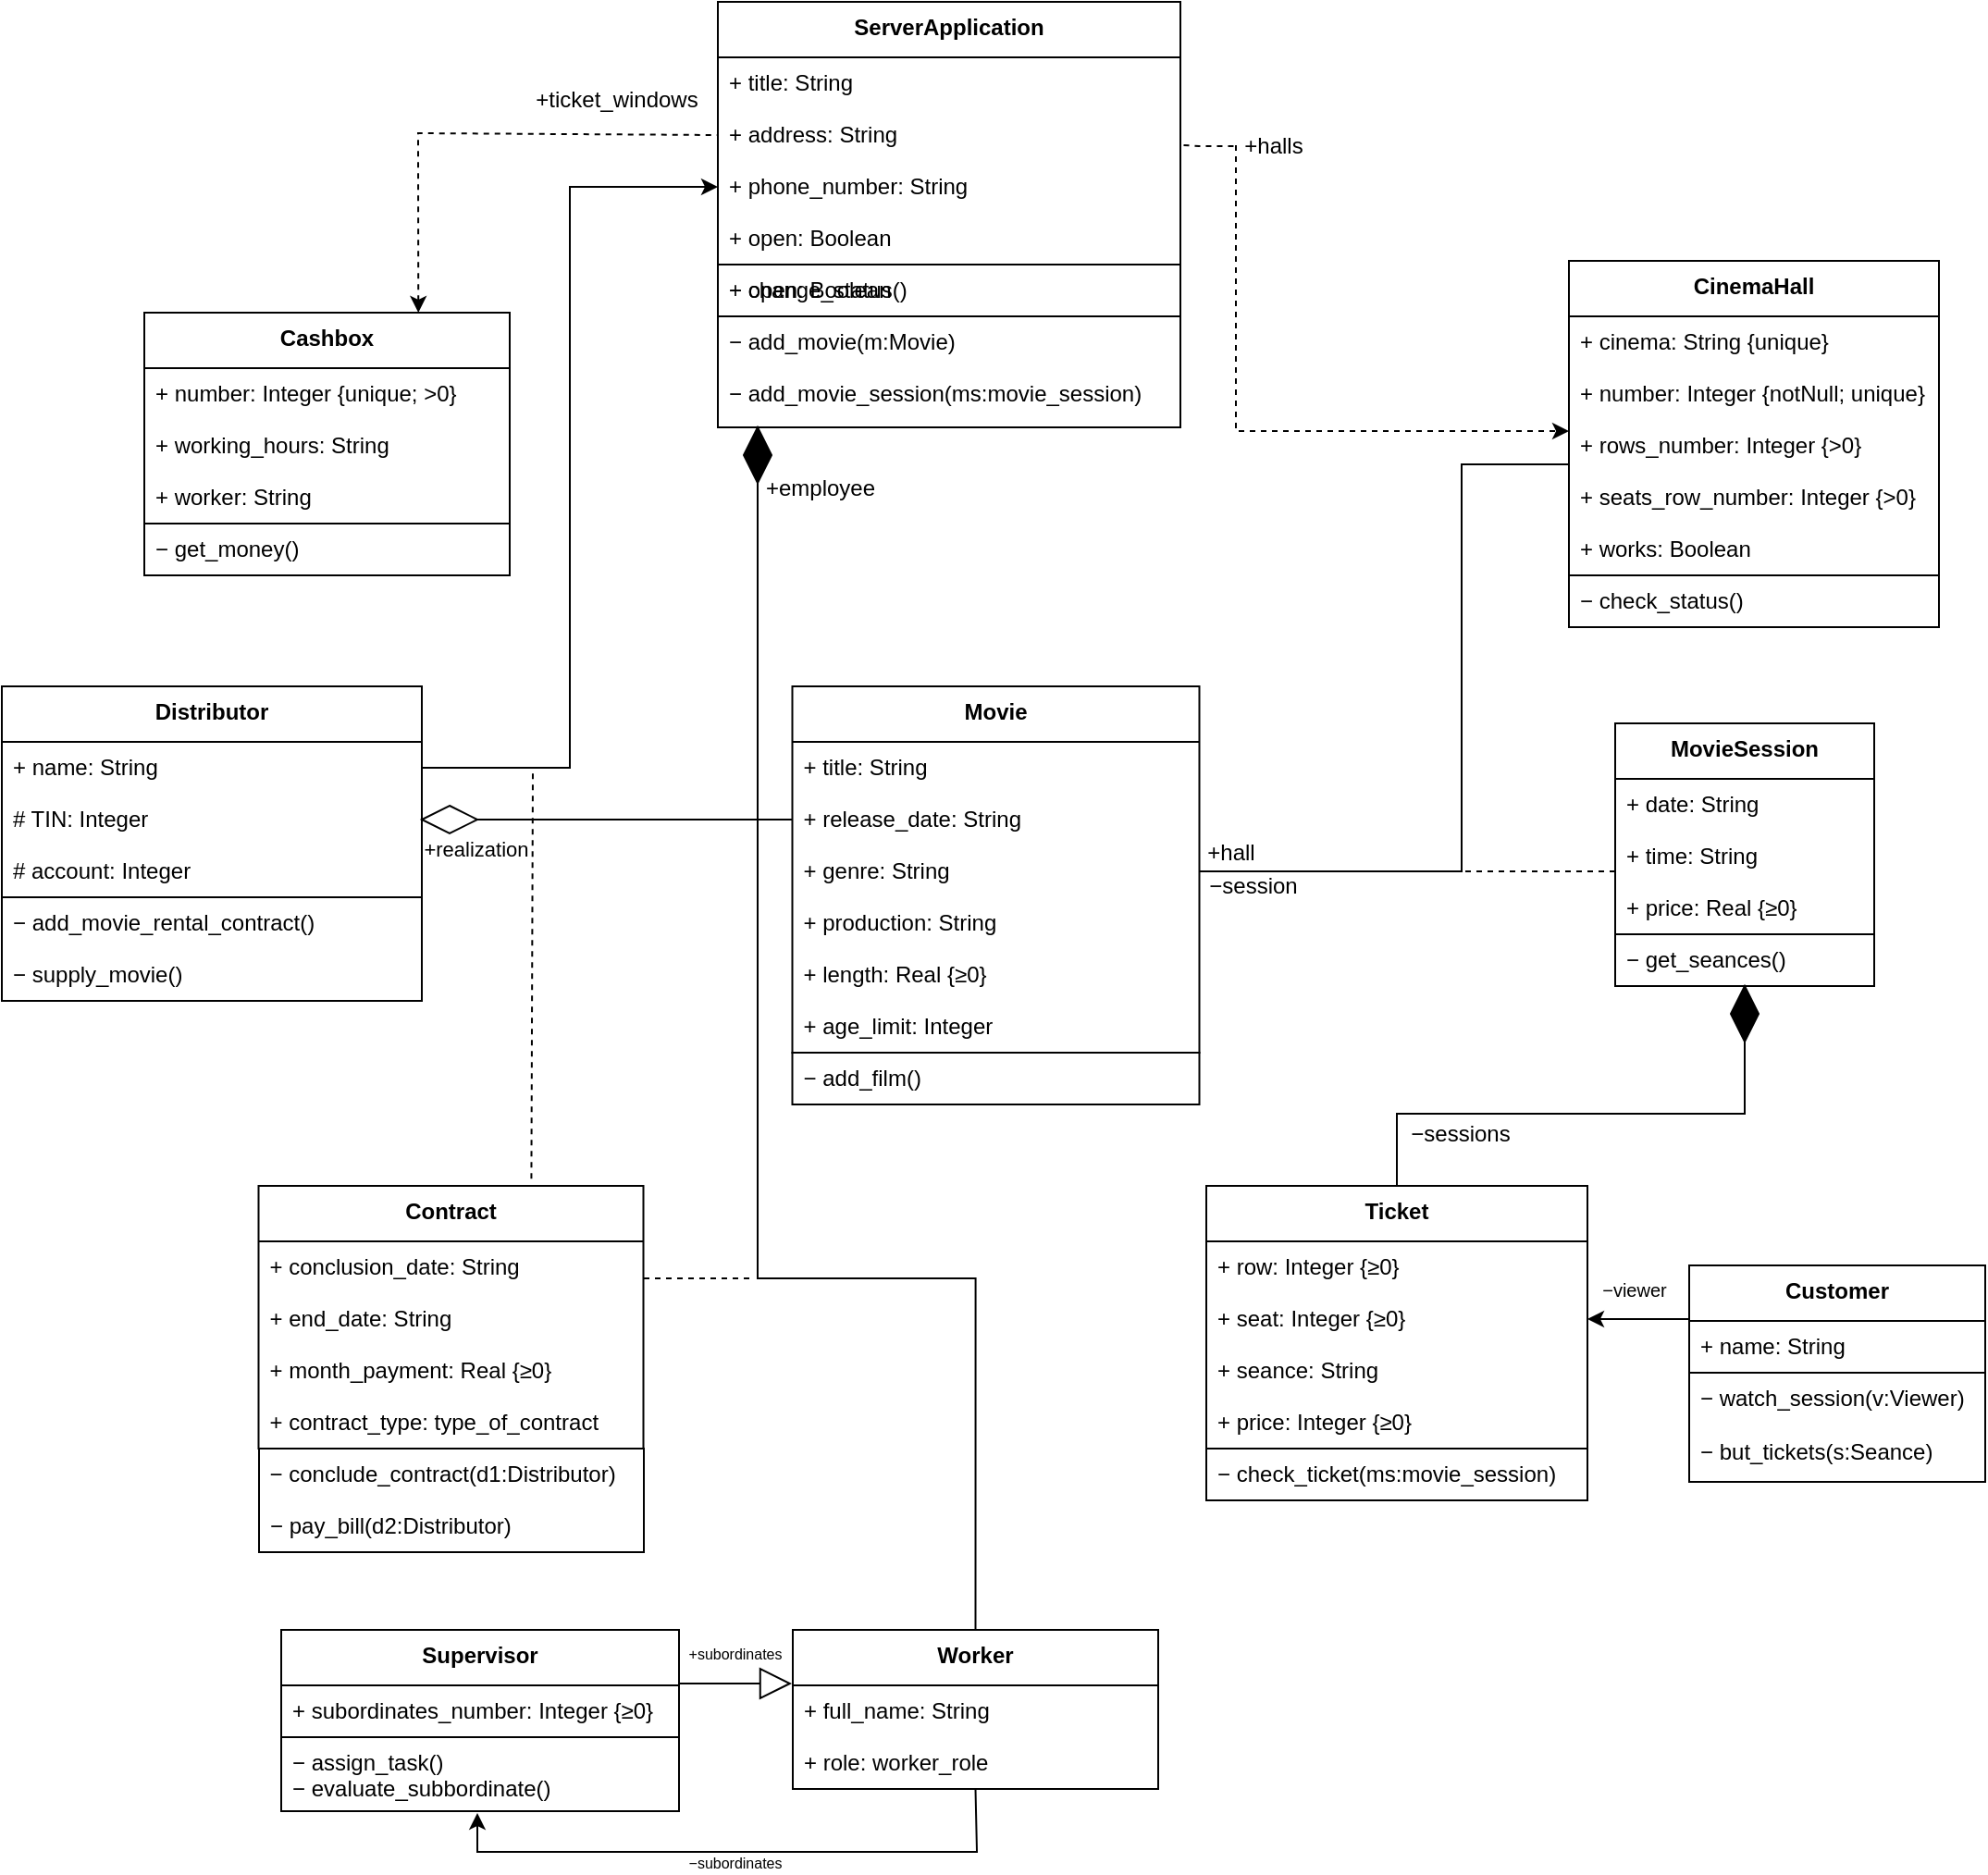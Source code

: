 <mxfile version="24.8.4">
  <diagram name="Страница — 1" id="X5his6ymbL0saSJvPq9O">
    <mxGraphModel dx="1195" dy="1925" grid="1" gridSize="10" guides="1" tooltips="1" connect="1" arrows="1" fold="1" page="1" pageScale="1" pageWidth="827" pageHeight="1169" math="0" shadow="0">
      <root>
        <mxCell id="0" />
        <mxCell id="1" parent="0" />
        <mxCell id="PjLKfT54Z54VpI-UZ5yH-39" value="" style="rounded=0;whiteSpace=wrap;html=1;fillColor=none;" parent="1" vertex="1">
          <mxGeometry x="152" y="702" width="208" height="56" as="geometry" />
        </mxCell>
        <mxCell id="PjLKfT54Z54VpI-UZ5yH-38" value="− conclude_contract(d1:Distributor)" style="text;strokeColor=none;fillColor=none;align=left;verticalAlign=top;spacingLeft=4;spacingRight=4;overflow=hidden;rotatable=0;points=[[0,0.5],[1,0.5]];portConstraint=eastwest;" parent="1" vertex="1">
          <mxGeometry x="151.75" y="702" width="209.5" height="28" as="geometry" />
        </mxCell>
        <mxCell id="Y5fpXC5yUhJFAgeou8nK-40" value="" style="rounded=0;whiteSpace=wrap;html=1;fillColor=none;" parent="1" vertex="1">
          <mxGeometry x="164" y="858" width="215" height="40" as="geometry" />
        </mxCell>
        <mxCell id="PjLKfT54Z54VpI-UZ5yH-20" value="" style="rounded=0;whiteSpace=wrap;html=1;fillColor=none;" parent="1" vertex="1">
          <mxGeometry x="860" y="230" width="200" height="28" as="geometry" />
        </mxCell>
        <mxCell id="HzvKH4_7ZR6isa68ymQ4-1" value="ServerApplication" style="swimlane;fontStyle=1;align=center;verticalAlign=top;childLayout=stackLayout;horizontal=1;startSize=30;horizontalStack=0;resizeParent=1;resizeParentMax=0;resizeLast=0;collapsible=0;marginBottom=0;" parent="1" vertex="1">
          <mxGeometry x="400" y="-80" width="250" height="170" as="geometry" />
        </mxCell>
        <mxCell id="HzvKH4_7ZR6isa68ymQ4-2" value="+ title: String" style="text;strokeColor=none;fillColor=none;align=left;verticalAlign=top;spacingLeft=4;spacingRight=4;overflow=hidden;rotatable=0;points=[[0,0.5],[1,0.5]];portConstraint=eastwest;" parent="HzvKH4_7ZR6isa68ymQ4-1" vertex="1">
          <mxGeometry y="30" width="250" height="28" as="geometry" />
        </mxCell>
        <mxCell id="HzvKH4_7ZR6isa68ymQ4-3" value="+ address: String" style="text;strokeColor=none;fillColor=none;align=left;verticalAlign=top;spacingLeft=4;spacingRight=4;overflow=hidden;rotatable=0;points=[[0,0.5],[1,0.5]];portConstraint=eastwest;" parent="HzvKH4_7ZR6isa68ymQ4-1" vertex="1">
          <mxGeometry y="58" width="250" height="28" as="geometry" />
        </mxCell>
        <mxCell id="HzvKH4_7ZR6isa68ymQ4-4" value="+ phone_number: String" style="text;strokeColor=none;fillColor=none;align=left;verticalAlign=top;spacingLeft=4;spacingRight=4;overflow=hidden;rotatable=0;points=[[0,0.5],[1,0.5]];portConstraint=eastwest;" parent="HzvKH4_7ZR6isa68ymQ4-1" vertex="1">
          <mxGeometry y="86" width="250" height="28" as="geometry" />
        </mxCell>
        <mxCell id="HzvKH4_7ZR6isa68ymQ4-5" value="+ open: Boolean" style="text;strokeColor=none;fillColor=none;align=left;verticalAlign=top;spacingLeft=4;spacingRight=4;overflow=hidden;rotatable=0;points=[[0,0.5],[1,0.5]];portConstraint=eastwest;" parent="HzvKH4_7ZR6isa68ymQ4-1" vertex="1">
          <mxGeometry y="114" width="250" height="28" as="geometry" />
        </mxCell>
        <mxCell id="oP49SkyjVUN_YYBKYO_N-2" value="+ open: Boolean" style="text;strokeColor=none;fillColor=none;align=left;verticalAlign=top;spacingLeft=4;spacingRight=4;overflow=hidden;rotatable=0;points=[[0,0.5],[1,0.5]];portConstraint=eastwest;" vertex="1" parent="HzvKH4_7ZR6isa68ymQ4-1">
          <mxGeometry y="142" width="250" height="28" as="geometry" />
        </mxCell>
        <mxCell id="HzvKH4_7ZR6isa68ymQ4-6" value="CinemaHall" style="swimlane;fontStyle=1;align=center;verticalAlign=top;childLayout=stackLayout;horizontal=1;startSize=30;horizontalStack=0;resizeParent=1;resizeParentMax=0;resizeLast=0;collapsible=0;marginBottom=0;" parent="1" vertex="1">
          <mxGeometry x="860" y="60" width="200" height="170" as="geometry" />
        </mxCell>
        <mxCell id="HzvKH4_7ZR6isa68ymQ4-7" value="+ cinema: String {unique}" style="text;strokeColor=none;fillColor=none;align=left;verticalAlign=top;spacingLeft=4;spacingRight=4;overflow=hidden;rotatable=0;points=[[0,0.5],[1,0.5]];portConstraint=eastwest;" parent="HzvKH4_7ZR6isa68ymQ4-6" vertex="1">
          <mxGeometry y="30" width="200" height="28" as="geometry" />
        </mxCell>
        <mxCell id="HzvKH4_7ZR6isa68ymQ4-8" value="+ number: Integer {notNull; unique}" style="text;strokeColor=none;fillColor=none;align=left;verticalAlign=top;spacingLeft=4;spacingRight=4;overflow=hidden;rotatable=0;points=[[0,0.5],[1,0.5]];portConstraint=eastwest;" parent="HzvKH4_7ZR6isa68ymQ4-6" vertex="1">
          <mxGeometry y="58" width="200" height="28" as="geometry" />
        </mxCell>
        <mxCell id="HzvKH4_7ZR6isa68ymQ4-9" value="+ rows_number: Integer {&gt;0}" style="text;strokeColor=none;fillColor=none;align=left;verticalAlign=top;spacingLeft=4;spacingRight=4;overflow=hidden;rotatable=0;points=[[0,0.5],[1,0.5]];portConstraint=eastwest;" parent="HzvKH4_7ZR6isa68ymQ4-6" vertex="1">
          <mxGeometry y="86" width="200" height="28" as="geometry" />
        </mxCell>
        <mxCell id="HzvKH4_7ZR6isa68ymQ4-10" value="+ seats_row_number: Integer {&gt;0}" style="text;strokeColor=none;fillColor=none;align=left;verticalAlign=top;spacingLeft=4;spacingRight=4;overflow=hidden;rotatable=0;points=[[0,0.5],[1,0.5]];portConstraint=eastwest;" parent="HzvKH4_7ZR6isa68ymQ4-6" vertex="1">
          <mxGeometry y="114" width="200" height="28" as="geometry" />
        </mxCell>
        <mxCell id="HzvKH4_7ZR6isa68ymQ4-11" value="+ works: Boolean" style="text;strokeColor=none;fillColor=none;align=left;verticalAlign=top;spacingLeft=4;spacingRight=4;overflow=hidden;rotatable=0;points=[[0,0.5],[1,0.5]];portConstraint=eastwest;" parent="HzvKH4_7ZR6isa68ymQ4-6" vertex="1">
          <mxGeometry y="142" width="200" height="28" as="geometry" />
        </mxCell>
        <mxCell id="HzvKH4_7ZR6isa68ymQ4-12" value="Movie" style="swimlane;fontStyle=1;align=center;verticalAlign=top;childLayout=stackLayout;horizontal=1;startSize=30;horizontalStack=0;resizeParent=1;resizeParentMax=0;resizeLast=0;collapsible=0;marginBottom=0;" parent="1" vertex="1">
          <mxGeometry x="440.25" y="290" width="220" height="198" as="geometry" />
        </mxCell>
        <mxCell id="HzvKH4_7ZR6isa68ymQ4-13" value="+ title: String" style="text;strokeColor=none;fillColor=none;align=left;verticalAlign=top;spacingLeft=4;spacingRight=4;overflow=hidden;rotatable=0;points=[[0,0.5],[1,0.5]];portConstraint=eastwest;" parent="HzvKH4_7ZR6isa68ymQ4-12" vertex="1">
          <mxGeometry y="30" width="220" height="28" as="geometry" />
        </mxCell>
        <mxCell id="HzvKH4_7ZR6isa68ymQ4-14" value="+ release_date: String" style="text;strokeColor=none;fillColor=none;align=left;verticalAlign=top;spacingLeft=4;spacingRight=4;overflow=hidden;rotatable=0;points=[[0,0.5],[1,0.5]];portConstraint=eastwest;" parent="HzvKH4_7ZR6isa68ymQ4-12" vertex="1">
          <mxGeometry y="58" width="220" height="28" as="geometry" />
        </mxCell>
        <mxCell id="HzvKH4_7ZR6isa68ymQ4-15" value="+ genre: String" style="text;strokeColor=none;fillColor=none;align=left;verticalAlign=top;spacingLeft=4;spacingRight=4;overflow=hidden;rotatable=0;points=[[0,0.5],[1,0.5]];portConstraint=eastwest;" parent="HzvKH4_7ZR6isa68ymQ4-12" vertex="1">
          <mxGeometry y="86" width="220" height="28" as="geometry" />
        </mxCell>
        <mxCell id="HzvKH4_7ZR6isa68ymQ4-16" value="+ production: String" style="text;strokeColor=none;fillColor=none;align=left;verticalAlign=top;spacingLeft=4;spacingRight=4;overflow=hidden;rotatable=0;points=[[0,0.5],[1,0.5]];portConstraint=eastwest;" parent="HzvKH4_7ZR6isa68ymQ4-12" vertex="1">
          <mxGeometry y="114" width="220" height="28" as="geometry" />
        </mxCell>
        <mxCell id="HzvKH4_7ZR6isa68ymQ4-17" value="+ length: Real {≥0}" style="text;strokeColor=none;fillColor=none;align=left;verticalAlign=top;spacingLeft=4;spacingRight=4;overflow=hidden;rotatable=0;points=[[0,0.5],[1,0.5]];portConstraint=eastwest;" parent="HzvKH4_7ZR6isa68ymQ4-12" vertex="1">
          <mxGeometry y="142" width="220" height="28" as="geometry" />
        </mxCell>
        <mxCell id="HzvKH4_7ZR6isa68ymQ4-18" value="+ age_limit: Integer" style="text;strokeColor=none;fillColor=none;align=left;verticalAlign=top;spacingLeft=4;spacingRight=4;overflow=hidden;rotatable=0;points=[[0,0.5],[1,0.5]];portConstraint=eastwest;" parent="HzvKH4_7ZR6isa68ymQ4-12" vertex="1">
          <mxGeometry y="170" width="220" height="28" as="geometry" />
        </mxCell>
        <mxCell id="HzvKH4_7ZR6isa68ymQ4-19" style="edgeStyle=orthogonalEdgeStyle;rounded=0;orthogonalLoop=1;jettySize=auto;html=1;endArrow=none;endFill=0;exitX=1;exitY=0.5;exitDx=0;exitDy=0;" parent="1" source="HzvKH4_7ZR6isa68ymQ4-49" target="HzvKH4_7ZR6isa68ymQ4-24" edge="1">
          <mxGeometry relative="1" as="geometry">
            <mxPoint x="780" y="470" as="sourcePoint" />
          </mxGeometry>
        </mxCell>
        <mxCell id="HzvKH4_7ZR6isa68ymQ4-20" value="MovieSession" style="swimlane;fontStyle=1;align=center;verticalAlign=top;childLayout=stackLayout;horizontal=1;startSize=30;horizontalStack=0;resizeParent=1;resizeParentMax=0;resizeLast=0;collapsible=0;marginBottom=0;" parent="1" vertex="1">
          <mxGeometry x="885" y="310" width="140" height="142" as="geometry" />
        </mxCell>
        <mxCell id="HzvKH4_7ZR6isa68ymQ4-21" value="+ date: String" style="text;strokeColor=none;fillColor=none;align=left;verticalAlign=top;spacingLeft=4;spacingRight=4;overflow=hidden;rotatable=0;points=[[0,0.5],[1,0.5]];portConstraint=eastwest;" parent="HzvKH4_7ZR6isa68ymQ4-20" vertex="1">
          <mxGeometry y="30" width="140" height="28" as="geometry" />
        </mxCell>
        <mxCell id="HzvKH4_7ZR6isa68ymQ4-22" value="+ time: String" style="text;strokeColor=none;fillColor=none;align=left;verticalAlign=top;spacingLeft=4;spacingRight=4;overflow=hidden;rotatable=0;points=[[0,0.5],[1,0.5]];portConstraint=eastwest;" parent="HzvKH4_7ZR6isa68ymQ4-20" vertex="1">
          <mxGeometry y="58" width="140" height="28" as="geometry" />
        </mxCell>
        <mxCell id="HzvKH4_7ZR6isa68ymQ4-23" value="+ price: Real {≥0}&#xa;" style="text;strokeColor=none;fillColor=none;align=left;verticalAlign=top;spacingLeft=4;spacingRight=4;overflow=hidden;rotatable=0;points=[[0,0.5],[1,0.5]];portConstraint=eastwest;" parent="HzvKH4_7ZR6isa68ymQ4-20" vertex="1">
          <mxGeometry y="86" width="140" height="28" as="geometry" />
        </mxCell>
        <mxCell id="PjLKfT54Z54VpI-UZ5yH-22" value="" style="rounded=0;whiteSpace=wrap;html=1;fillColor=none;" parent="HzvKH4_7ZR6isa68ymQ4-20" vertex="1">
          <mxGeometry y="114" width="140" height="28" as="geometry" />
        </mxCell>
        <mxCell id="HzvKH4_7ZR6isa68ymQ4-24" value="Ticket" style="swimlane;fontStyle=1;align=center;verticalAlign=top;childLayout=stackLayout;horizontal=1;startSize=30;horizontalStack=0;resizeParent=1;resizeParentMax=0;resizeLast=0;collapsible=0;marginBottom=0;" parent="1" vertex="1">
          <mxGeometry x="664" y="560" width="206" height="142" as="geometry" />
        </mxCell>
        <mxCell id="HzvKH4_7ZR6isa68ymQ4-25" value="+ row: Integer {≥0}" style="text;strokeColor=none;fillColor=none;align=left;verticalAlign=top;spacingLeft=4;spacingRight=4;overflow=hidden;rotatable=0;points=[[0,0.5],[1,0.5]];portConstraint=eastwest;" parent="HzvKH4_7ZR6isa68ymQ4-24" vertex="1">
          <mxGeometry y="30" width="206" height="28" as="geometry" />
        </mxCell>
        <mxCell id="HzvKH4_7ZR6isa68ymQ4-26" value="+ seat: Integer {≥0}" style="text;strokeColor=none;fillColor=none;align=left;verticalAlign=top;spacingLeft=4;spacingRight=4;overflow=hidden;rotatable=0;points=[[0,0.5],[1,0.5]];portConstraint=eastwest;" parent="HzvKH4_7ZR6isa68ymQ4-24" vertex="1">
          <mxGeometry y="58" width="206" height="28" as="geometry" />
        </mxCell>
        <mxCell id="HzvKH4_7ZR6isa68ymQ4-27" value="+ seance: String" style="text;strokeColor=none;fillColor=none;align=left;verticalAlign=top;spacingLeft=4;spacingRight=4;overflow=hidden;rotatable=0;points=[[0,0.5],[1,0.5]];portConstraint=eastwest;" parent="HzvKH4_7ZR6isa68ymQ4-24" vertex="1">
          <mxGeometry y="86" width="206" height="28" as="geometry" />
        </mxCell>
        <mxCell id="PjLKfT54Z54VpI-UZ5yH-3" value="+ price: Integer {≥0}" style="text;strokeColor=none;fillColor=none;align=left;verticalAlign=top;spacingLeft=4;spacingRight=4;overflow=hidden;rotatable=0;points=[[0,0.5],[1,0.5]];portConstraint=eastwest;" parent="HzvKH4_7ZR6isa68ymQ4-24" vertex="1">
          <mxGeometry y="114" width="206" height="28" as="geometry" />
        </mxCell>
        <mxCell id="HzvKH4_7ZR6isa68ymQ4-29" value="Customer" style="swimlane;fontStyle=1;align=center;verticalAlign=top;childLayout=stackLayout;horizontal=1;startSize=30;horizontalStack=0;resizeParent=1;resizeParentMax=0;resizeLast=0;collapsible=0;marginBottom=0;" parent="1" vertex="1">
          <mxGeometry x="925" y="603" width="160" height="58" as="geometry" />
        </mxCell>
        <mxCell id="HzvKH4_7ZR6isa68ymQ4-30" value="+ name: String" style="text;strokeColor=none;fillColor=none;align=left;verticalAlign=top;spacingLeft=4;spacingRight=4;overflow=hidden;rotatable=0;points=[[0,0.5],[1,0.5]];portConstraint=eastwest;" parent="HzvKH4_7ZR6isa68ymQ4-29" vertex="1">
          <mxGeometry y="30" width="160" height="28" as="geometry" />
        </mxCell>
        <mxCell id="HzvKH4_7ZR6isa68ymQ4-34" value="Worker" style="swimlane;fontStyle=1;align=center;verticalAlign=top;childLayout=stackLayout;horizontal=1;startSize=30;horizontalStack=0;resizeParent=1;resizeParentMax=0;resizeLast=0;collapsible=0;marginBottom=0;" parent="1" vertex="1">
          <mxGeometry x="440.5" y="800" width="197.5" height="86" as="geometry" />
        </mxCell>
        <mxCell id="HzvKH4_7ZR6isa68ymQ4-35" value="+ full_name: String" style="text;strokeColor=none;fillColor=none;align=left;verticalAlign=top;spacingLeft=4;spacingRight=4;overflow=hidden;rotatable=0;points=[[0,0.5],[1,0.5]];portConstraint=eastwest;" parent="HzvKH4_7ZR6isa68ymQ4-34" vertex="1">
          <mxGeometry y="30" width="197.5" height="28" as="geometry" />
        </mxCell>
        <mxCell id="Y5fpXC5yUhJFAgeou8nK-54" value="+ role: worker_role" style="text;strokeColor=none;fillColor=none;align=left;verticalAlign=top;spacingLeft=4;spacingRight=4;overflow=hidden;rotatable=0;points=[[0,0.5],[1,0.5]];portConstraint=eastwest;" parent="HzvKH4_7ZR6isa68ymQ4-34" vertex="1">
          <mxGeometry y="58" width="197.5" height="28" as="geometry" />
        </mxCell>
        <mxCell id="HzvKH4_7ZR6isa68ymQ4-36" value="Contract" style="swimlane;fontStyle=1;align=center;verticalAlign=top;childLayout=stackLayout;horizontal=1;startSize=30;horizontalStack=0;resizeParent=1;resizeParentMax=0;resizeLast=0;collapsible=0;marginBottom=0;" parent="1" vertex="1">
          <mxGeometry x="151.75" y="560" width="208" height="142" as="geometry" />
        </mxCell>
        <mxCell id="HzvKH4_7ZR6isa68ymQ4-37" value="+ conclusion_date: String" style="text;strokeColor=none;fillColor=none;align=left;verticalAlign=top;spacingLeft=4;spacingRight=4;overflow=hidden;rotatable=0;points=[[0,0.5],[1,0.5]];portConstraint=eastwest;" parent="HzvKH4_7ZR6isa68ymQ4-36" vertex="1">
          <mxGeometry y="30" width="208" height="28" as="geometry" />
        </mxCell>
        <mxCell id="HzvKH4_7ZR6isa68ymQ4-38" value="+ end_date: String" style="text;strokeColor=none;fillColor=none;align=left;verticalAlign=top;spacingLeft=4;spacingRight=4;overflow=hidden;rotatable=0;points=[[0,0.5],[1,0.5]];portConstraint=eastwest;" parent="HzvKH4_7ZR6isa68ymQ4-36" vertex="1">
          <mxGeometry y="58" width="208" height="28" as="geometry" />
        </mxCell>
        <mxCell id="HzvKH4_7ZR6isa68ymQ4-39" value="+ month_payment: Real {≥0}" style="text;strokeColor=none;fillColor=none;align=left;verticalAlign=top;spacingLeft=4;spacingRight=4;overflow=hidden;rotatable=0;points=[[0,0.5],[1,0.5]];portConstraint=eastwest;" parent="HzvKH4_7ZR6isa68ymQ4-36" vertex="1">
          <mxGeometry y="86" width="208" height="28" as="geometry" />
        </mxCell>
        <mxCell id="Y5fpXC5yUhJFAgeou8nK-53" value="+ contract_type: type_of_contract" style="text;strokeColor=none;fillColor=none;align=left;verticalAlign=top;spacingLeft=4;spacingRight=4;overflow=hidden;rotatable=0;points=[[0,0.5],[1,0.5]];portConstraint=eastwest;" parent="HzvKH4_7ZR6isa68ymQ4-36" vertex="1">
          <mxGeometry y="114" width="208" height="28" as="geometry" />
        </mxCell>
        <mxCell id="HzvKH4_7ZR6isa68ymQ4-40" value="Distributor" style="swimlane;fontStyle=1;align=center;verticalAlign=top;childLayout=stackLayout;horizontal=1;startSize=30;horizontalStack=0;resizeParent=1;resizeParentMax=0;resizeLast=0;collapsible=0;marginBottom=0;" parent="1" vertex="1">
          <mxGeometry x="13" y="290" width="227" height="114" as="geometry" />
        </mxCell>
        <mxCell id="HzvKH4_7ZR6isa68ymQ4-41" value="+ name: String" style="text;strokeColor=none;fillColor=none;align=left;verticalAlign=top;spacingLeft=4;spacingRight=4;overflow=hidden;rotatable=0;points=[[0,0.5],[1,0.5]];portConstraint=eastwest;" parent="HzvKH4_7ZR6isa68ymQ4-40" vertex="1">
          <mxGeometry y="30" width="227" height="28" as="geometry" />
        </mxCell>
        <mxCell id="HzvKH4_7ZR6isa68ymQ4-42" value="# TIN: Integer" style="text;strokeColor=none;fillColor=none;align=left;verticalAlign=top;spacingLeft=4;spacingRight=4;overflow=hidden;rotatable=0;points=[[0,0.5],[1,0.5]];portConstraint=eastwest;" parent="HzvKH4_7ZR6isa68ymQ4-40" vertex="1">
          <mxGeometry y="58" width="227" height="28" as="geometry" />
        </mxCell>
        <mxCell id="HzvKH4_7ZR6isa68ymQ4-43" value="# account: Integer" style="text;strokeColor=none;fillColor=none;align=left;verticalAlign=top;spacingLeft=4;spacingRight=4;overflow=hidden;rotatable=0;points=[[0,0.5],[1,0.5]];portConstraint=eastwest;" parent="HzvKH4_7ZR6isa68ymQ4-40" vertex="1">
          <mxGeometry y="86" width="227" height="28" as="geometry" />
        </mxCell>
        <mxCell id="HzvKH4_7ZR6isa68ymQ4-47" style="edgeStyle=orthogonalEdgeStyle;rounded=0;orthogonalLoop=1;jettySize=auto;html=1;exitX=1;exitY=0.5;exitDx=0;exitDy=0;entryX=0;entryY=0.5;entryDx=0;entryDy=0;endArrow=none;endFill=0;" parent="1" source="HzvKH4_7ZR6isa68ymQ4-48" target="HzvKH4_7ZR6isa68ymQ4-14" edge="1">
          <mxGeometry relative="1" as="geometry">
            <mxPoint x="535" y="457.5" as="targetPoint" />
          </mxGeometry>
        </mxCell>
        <mxCell id="HzvKH4_7ZR6isa68ymQ4-48" value="" style="rhombus;whiteSpace=wrap;html=1;gradientColor=none;fillStyle=auto;fillColor=#FFFFFF;" parent="1" vertex="1">
          <mxGeometry x="240" y="354.5" width="30" height="15" as="geometry" />
        </mxCell>
        <mxCell id="HzvKH4_7ZR6isa68ymQ4-49" value="" style="rhombus;whiteSpace=wrap;html=1;gradientColor=none;fillStyle=auto;fillColor=#000000;direction=south;" parent="1" vertex="1">
          <mxGeometry x="947.5" y="452" width="15" height="30" as="geometry" />
        </mxCell>
        <mxCell id="HzvKH4_7ZR6isa68ymQ4-52" style="edgeStyle=orthogonalEdgeStyle;rounded=0;orthogonalLoop=1;jettySize=auto;html=1;exitX=1;exitY=0.5;exitDx=0;exitDy=0;endArrow=classic;endFill=1;dashed=1;startArrow=none;startFill=0;" parent="1" target="HzvKH4_7ZR6isa68ymQ4-6" edge="1">
          <mxGeometry relative="1" as="geometry">
            <mxPoint x="680" y="-2.5" as="sourcePoint" />
            <mxPoint x="755" y="90" as="targetPoint" />
            <Array as="points">
              <mxPoint x="810" y="152" />
              <mxPoint x="810" y="152" />
            </Array>
          </mxGeometry>
        </mxCell>
        <mxCell id="HzvKH4_7ZR6isa68ymQ4-53" value="" style="endArrow=classic;html=1;rounded=0;exitX=0;exitY=0.5;exitDx=0;exitDy=0;entryX=1;entryY=0.5;entryDx=0;entryDy=0;" parent="1" source="HzvKH4_7ZR6isa68ymQ4-29" target="HzvKH4_7ZR6isa68ymQ4-26" edge="1">
          <mxGeometry width="50" height="50" relative="1" as="geometry">
            <mxPoint x="905" y="610" as="sourcePoint" />
            <mxPoint x="885" y="610" as="targetPoint" />
          </mxGeometry>
        </mxCell>
        <mxCell id="HzvKH4_7ZR6isa68ymQ4-56" value="Cashbox" style="swimlane;fontStyle=1;align=center;verticalAlign=top;childLayout=stackLayout;horizontal=1;startSize=30;horizontalStack=0;resizeParent=1;resizeParentMax=0;resizeLast=0;collapsible=0;marginBottom=0;" parent="1" vertex="1">
          <mxGeometry x="90" y="88" width="197.5" height="114" as="geometry" />
        </mxCell>
        <mxCell id="HzvKH4_7ZR6isa68ymQ4-57" value="+ number: Integer {unique; &gt;0}" style="text;strokeColor=none;fillColor=none;align=left;verticalAlign=top;spacingLeft=4;spacingRight=4;overflow=hidden;rotatable=0;points=[[0,0.5],[1,0.5]];portConstraint=eastwest;" parent="HzvKH4_7ZR6isa68ymQ4-56" vertex="1">
          <mxGeometry y="30" width="197.5" height="28" as="geometry" />
        </mxCell>
        <mxCell id="HzvKH4_7ZR6isa68ymQ4-58" value="+ working_hours: String" style="text;strokeColor=none;fillColor=none;align=left;verticalAlign=top;spacingLeft=4;spacingRight=4;overflow=hidden;rotatable=0;points=[[0,0.5],[1,0.5]];portConstraint=eastwest;" parent="HzvKH4_7ZR6isa68ymQ4-56" vertex="1">
          <mxGeometry y="58" width="197.5" height="28" as="geometry" />
        </mxCell>
        <mxCell id="HzvKH4_7ZR6isa68ymQ4-59" value="+ worker: String" style="text;strokeColor=none;fillColor=none;align=left;verticalAlign=top;spacingLeft=4;spacingRight=4;overflow=hidden;rotatable=0;points=[[0,0.5],[1,0.5]];portConstraint=eastwest;" parent="HzvKH4_7ZR6isa68ymQ4-56" vertex="1">
          <mxGeometry y="86" width="197.5" height="28" as="geometry" />
        </mxCell>
        <mxCell id="PjLKfT54Z54VpI-UZ5yH-10" value="" style="rounded=0;whiteSpace=wrap;html=1;fillColor=none;" parent="1" vertex="1">
          <mxGeometry x="90" y="202" width="197.5" height="28" as="geometry" />
        </mxCell>
        <mxCell id="PjLKfT54Z54VpI-UZ5yH-11" value="− get_money()" style="text;strokeColor=none;fillColor=none;align=left;verticalAlign=top;spacingLeft=4;spacingRight=4;overflow=hidden;rotatable=0;points=[[0,0.5],[1,0.5]];portConstraint=eastwest;" parent="1" vertex="1">
          <mxGeometry x="90" y="202" width="197.5" height="28" as="geometry" />
        </mxCell>
        <mxCell id="PjLKfT54Z54VpI-UZ5yH-12" value="" style="rounded=0;whiteSpace=wrap;html=1;fillColor=none;" parent="1" vertex="1">
          <mxGeometry x="400" y="62" width="250" height="88" as="geometry" />
        </mxCell>
        <mxCell id="PjLKfT54Z54VpI-UZ5yH-13" value="− change_status()" style="text;strokeColor=none;fillColor=none;align=left;verticalAlign=top;spacingLeft=4;spacingRight=4;overflow=hidden;rotatable=0;points=[[0,0.5],[1,0.5]];portConstraint=eastwest;" parent="1" vertex="1">
          <mxGeometry x="400" y="62" width="227" height="28" as="geometry" />
        </mxCell>
        <mxCell id="PjLKfT54Z54VpI-UZ5yH-15" value="− pay_bill(d2:Distributor)" style="text;strokeColor=none;fillColor=none;align=left;verticalAlign=top;spacingLeft=4;spacingRight=4;overflow=hidden;rotatable=0;points=[[0,0.5],[1,0.5]];portConstraint=eastwest;" parent="1" vertex="1">
          <mxGeometry x="152" y="730" width="211.5" height="28" as="geometry" />
        </mxCell>
        <mxCell id="PjLKfT54Z54VpI-UZ5yH-16" value="" style="rounded=0;whiteSpace=wrap;html=1;fillColor=none;" parent="1" vertex="1">
          <mxGeometry x="664" y="702" width="206" height="28" as="geometry" />
        </mxCell>
        <mxCell id="PjLKfT54Z54VpI-UZ5yH-17" value="− check_ticket(ms:movie_session)" style="text;strokeColor=none;fillColor=none;align=left;verticalAlign=top;spacingLeft=4;spacingRight=4;overflow=hidden;rotatable=0;points=[[0,0.5],[1,0.5]];portConstraint=eastwest;" parent="1" vertex="1">
          <mxGeometry x="664" y="702" width="206" height="28" as="geometry" />
        </mxCell>
        <mxCell id="PjLKfT54Z54VpI-UZ5yH-18" value="" style="rounded=0;whiteSpace=wrap;html=1;fillColor=none;" parent="1" vertex="1">
          <mxGeometry x="440.25" y="488" width="220" height="28" as="geometry" />
        </mxCell>
        <mxCell id="PjLKfT54Z54VpI-UZ5yH-19" value="− add_film()" style="text;strokeColor=none;fillColor=none;align=left;verticalAlign=top;spacingLeft=4;spacingRight=4;overflow=hidden;rotatable=0;points=[[0,0.5],[1,0.5]];portConstraint=eastwest;" parent="1" vertex="1">
          <mxGeometry x="440.25" y="488" width="220" height="28" as="geometry" />
        </mxCell>
        <mxCell id="PjLKfT54Z54VpI-UZ5yH-21" value="− check_status()" style="text;strokeColor=none;fillColor=none;align=left;verticalAlign=top;spacingLeft=4;spacingRight=4;overflow=hidden;rotatable=0;points=[[0,0.5],[1,0.5]];portConstraint=eastwest;" parent="1" vertex="1">
          <mxGeometry x="860" y="230" width="200" height="28" as="geometry" />
        </mxCell>
        <mxCell id="PjLKfT54Z54VpI-UZ5yH-23" value="− get_seances()" style="text;strokeColor=none;fillColor=none;align=left;verticalAlign=top;spacingLeft=4;spacingRight=4;overflow=hidden;rotatable=0;points=[[0,0.5],[1,0.5]];portConstraint=eastwest;" parent="1" vertex="1">
          <mxGeometry x="885" y="424" width="140" height="28" as="geometry" />
        </mxCell>
        <mxCell id="PjLKfT54Z54VpI-UZ5yH-30" value="Supervisor" style="swimlane;fontStyle=1;align=center;verticalAlign=top;childLayout=stackLayout;horizontal=1;startSize=30;horizontalStack=0;resizeParent=1;resizeParentMax=0;resizeLast=0;collapsible=0;marginBottom=0;" parent="1" vertex="1">
          <mxGeometry x="164" y="800" width="215" height="58" as="geometry" />
        </mxCell>
        <mxCell id="PjLKfT54Z54VpI-UZ5yH-31" value="+ subordinates_number: Integer  {≥0}" style="text;strokeColor=none;fillColor=none;align=left;verticalAlign=top;spacingLeft=4;spacingRight=4;overflow=hidden;rotatable=0;points=[[0,0.5],[1,0.5]];portConstraint=eastwest;" parent="PjLKfT54Z54VpI-UZ5yH-30" vertex="1">
          <mxGeometry y="30" width="215" height="28" as="geometry" />
        </mxCell>
        <mxCell id="PjLKfT54Z54VpI-UZ5yH-32" value="" style="endArrow=block;endFill=0;html=1;rounded=0;endSize=15;exitX=1;exitY=0.5;exitDx=0;exitDy=0;" parent="1" source="PjLKfT54Z54VpI-UZ5yH-30" edge="1">
          <mxGeometry width="160" relative="1" as="geometry">
            <mxPoint x="439" y="909" as="sourcePoint" />
            <mxPoint x="440" y="829" as="targetPoint" />
          </mxGeometry>
        </mxCell>
        <mxCell id="Y5fpXC5yUhJFAgeou8nK-57" value="+subordinates" style="edgeLabel;html=1;align=center;verticalAlign=middle;resizable=0;points=[];fontSize=8;" parent="PjLKfT54Z54VpI-UZ5yH-32" vertex="1" connectable="0">
          <mxGeometry x="-0.147" y="-1" relative="1" as="geometry">
            <mxPoint x="4" y="-17" as="offset" />
          </mxGeometry>
        </mxCell>
        <mxCell id="Y5fpXC5yUhJFAgeou8nK-2" value="" style="rounded=0;whiteSpace=wrap;html=1;fillColor=none;" parent="1" vertex="1">
          <mxGeometry x="925" y="661" width="160" height="59" as="geometry" />
        </mxCell>
        <mxCell id="Y5fpXC5yUhJFAgeou8nK-3" value="− but_tickets(s:Seance)" style="text;strokeColor=none;fillColor=none;align=left;verticalAlign=top;spacingLeft=4;spacingRight=4;overflow=hidden;rotatable=0;points=[[0,0.5],[1,0.5]];portConstraint=eastwest;" parent="1" vertex="1">
          <mxGeometry x="925" y="690" width="160" height="28" as="geometry" />
        </mxCell>
        <mxCell id="Y5fpXC5yUhJFAgeou8nK-4" value="− watch_session(v:Viewer)" style="text;strokeColor=none;fillColor=none;align=left;verticalAlign=top;spacingLeft=4;spacingRight=4;overflow=hidden;rotatable=0;points=[[0,0.5],[1,0.5]];portConstraint=eastwest;" parent="1" vertex="1">
          <mxGeometry x="925" y="661" width="160" height="29" as="geometry" />
        </mxCell>
        <mxCell id="Y5fpXC5yUhJFAgeou8nK-13" style="edgeStyle=orthogonalEdgeStyle;rounded=0;orthogonalLoop=1;jettySize=auto;html=1;endArrow=none;endFill=0;entryX=0;entryY=0.5;entryDx=0;entryDy=0;" parent="1" target="HzvKH4_7ZR6isa68ymQ4-10" edge="1">
          <mxGeometry relative="1" as="geometry">
            <mxPoint x="660" y="390" as="sourcePoint" />
            <mxPoint x="760" y="200" as="targetPoint" />
            <Array as="points">
              <mxPoint x="802" y="390" />
              <mxPoint x="802" y="170" />
              <mxPoint x="860" y="170" />
            </Array>
          </mxGeometry>
        </mxCell>
        <mxCell id="Y5fpXC5yUhJFAgeou8nK-14" value="" style="endArrow=none;dashed=1;html=1;rounded=0;exitX=0;exitY=0.786;exitDx=0;exitDy=0;exitPerimeter=0;" parent="1" source="HzvKH4_7ZR6isa68ymQ4-22" edge="1">
          <mxGeometry width="50" height="50" relative="1" as="geometry">
            <mxPoint x="670" y="390" as="sourcePoint" />
            <mxPoint x="800" y="390" as="targetPoint" />
          </mxGeometry>
        </mxCell>
        <mxCell id="Y5fpXC5yUhJFAgeou8nK-20" value="" style="edgeStyle=orthogonalEdgeStyle;rounded=0;orthogonalLoop=1;jettySize=auto;html=1;entryX=0;entryY=0.5;entryDx=0;entryDy=0;" parent="1" source="HzvKH4_7ZR6isa68ymQ4-41" target="HzvKH4_7ZR6isa68ymQ4-4" edge="1">
          <mxGeometry relative="1" as="geometry" />
        </mxCell>
        <mxCell id="Y5fpXC5yUhJFAgeou8nK-25" value="" style="endArrow=none;dashed=1;html=1;rounded=0;exitX=0.796;exitY=0.001;exitDx=0;exitDy=0;exitPerimeter=0;" parent="1" edge="1">
          <mxGeometry width="50" height="50" relative="1" as="geometry">
            <mxPoint x="299.21" y="556.114" as="sourcePoint" />
            <mxPoint x="300" y="336" as="targetPoint" />
          </mxGeometry>
        </mxCell>
        <mxCell id="Y5fpXC5yUhJFAgeou8nK-35" value="" style="rhombus;whiteSpace=wrap;html=1;gradientColor=none;fillStyle=auto;fillColor=#000000;direction=south;" parent="1" vertex="1">
          <mxGeometry x="414" y="150" width="15" height="30" as="geometry" />
        </mxCell>
        <mxCell id="Y5fpXC5yUhJFAgeou8nK-36" style="edgeStyle=orthogonalEdgeStyle;rounded=0;orthogonalLoop=1;jettySize=auto;html=1;exitX=1;exitY=0.5;exitDx=0;exitDy=0;endArrow=none;endFill=0;entryX=0.5;entryY=0;entryDx=0;entryDy=0;" parent="1" source="Y5fpXC5yUhJFAgeou8nK-35" target="HzvKH4_7ZR6isa68ymQ4-34" edge="1">
          <mxGeometry relative="1" as="geometry">
            <mxPoint x="447" y="573.5" as="sourcePoint" />
            <mxPoint x="647" y="552.5" as="targetPoint" />
            <Array as="points">
              <mxPoint x="422" y="610" />
              <mxPoint x="539" y="610" />
            </Array>
          </mxGeometry>
        </mxCell>
        <mxCell id="Y5fpXC5yUhJFAgeou8nK-37" value="" style="endArrow=classic;html=1;rounded=0;exitX=0.5;exitY=1;exitDx=0;exitDy=0;" parent="1" source="HzvKH4_7ZR6isa68ymQ4-34" edge="1">
          <mxGeometry width="50" height="50" relative="1" as="geometry">
            <mxPoint x="570" y="929" as="sourcePoint" />
            <mxPoint x="270" y="899" as="targetPoint" />
            <Array as="points">
              <mxPoint x="540" y="920" />
              <mxPoint x="270" y="920" />
            </Array>
          </mxGeometry>
        </mxCell>
        <mxCell id="Y5fpXC5yUhJFAgeou8nK-38" value="" style="endArrow=none;dashed=1;html=1;rounded=0;" parent="1" edge="1">
          <mxGeometry width="50" height="50" relative="1" as="geometry">
            <mxPoint x="360" y="610" as="sourcePoint" />
            <mxPoint x="420" y="610" as="targetPoint" />
          </mxGeometry>
        </mxCell>
        <mxCell id="Y5fpXC5yUhJFAgeou8nK-39" value="− assign_task()&#xa;− evaluate_subbordinate()" style="text;strokeColor=none;fillColor=none;align=left;verticalAlign=top;spacingLeft=4;spacingRight=4;overflow=hidden;rotatable=0;points=[[0,0.5],[1,0.5]];portConstraint=eastwest;" parent="1" vertex="1">
          <mxGeometry x="164" y="858" width="215" height="40" as="geometry" />
        </mxCell>
        <mxCell id="Y5fpXC5yUhJFAgeou8nK-41" value="" style="endArrow=none;html=1;rounded=0;entryX=0;entryY=0.5;entryDx=0;entryDy=0;exitX=0.75;exitY=0;exitDx=0;exitDy=0;dashed=1;endFill=0;startArrow=classic;startFill=1;" parent="1" source="HzvKH4_7ZR6isa68ymQ4-56" target="HzvKH4_7ZR6isa68ymQ4-3" edge="1">
          <mxGeometry width="50" height="50" relative="1" as="geometry">
            <mxPoint x="380" y="260" as="sourcePoint" />
            <mxPoint x="370" y="-9" as="targetPoint" />
            <Array as="points">
              <mxPoint x="238" y="-9" />
            </Array>
          </mxGeometry>
        </mxCell>
        <mxCell id="Y5fpXC5yUhJFAgeou8nK-43" value="− add_movie(m:Movie)" style="text;strokeColor=none;fillColor=none;align=left;verticalAlign=top;spacingLeft=4;spacingRight=4;overflow=hidden;rotatable=0;points=[[0,0.5],[1,0.5]];portConstraint=eastwest;" parent="1" vertex="1">
          <mxGeometry x="400" y="90" width="227" height="28" as="geometry" />
        </mxCell>
        <mxCell id="Y5fpXC5yUhJFAgeou8nK-44" value="− add_movie_session(ms:movie_session)" style="text;strokeColor=none;fillColor=none;align=left;verticalAlign=top;spacingLeft=4;spacingRight=4;overflow=hidden;rotatable=0;points=[[0,0.5],[1,0.5]];portConstraint=eastwest;" parent="1" vertex="1">
          <mxGeometry x="400" y="118" width="250" height="28" as="geometry" />
        </mxCell>
        <mxCell id="Y5fpXC5yUhJFAgeou8nK-47" value="" style="rounded=0;whiteSpace=wrap;html=1;fillColor=none;" parent="1" vertex="1">
          <mxGeometry x="13" y="404" width="227" height="56" as="geometry" />
        </mxCell>
        <mxCell id="Y5fpXC5yUhJFAgeou8nK-48" value="− add_movie_rental_contract()" style="text;strokeColor=none;fillColor=none;align=left;verticalAlign=top;spacingLeft=4;spacingRight=4;overflow=hidden;rotatable=0;points=[[0,0.5],[1,0.5]];portConstraint=eastwest;" parent="1" vertex="1">
          <mxGeometry x="13" y="404" width="227" height="28" as="geometry" />
        </mxCell>
        <mxCell id="Y5fpXC5yUhJFAgeou8nK-50" value="− supply_movie()" style="text;strokeColor=none;fillColor=none;align=left;verticalAlign=top;spacingLeft=4;spacingRight=4;overflow=hidden;rotatable=0;points=[[0,0.5],[1,0.5]];portConstraint=eastwest;" parent="1" vertex="1">
          <mxGeometry x="13" y="432" width="227" height="28" as="geometry" />
        </mxCell>
        <mxCell id="oNck4lMT3iq2IXTYUNWL-1" value="−subordinates" style="edgeLabel;html=1;align=center;verticalAlign=middle;resizable=0;points=[];fontSize=8;" parent="1" vertex="1" connectable="0">
          <mxGeometry x="413.996" y="930" as="geometry">
            <mxPoint x="-5" y="-4" as="offset" />
          </mxGeometry>
        </mxCell>
        <mxCell id="oNck4lMT3iq2IXTYUNWL-3" value="−viewer" style="edgeLabel;html=1;align=center;verticalAlign=middle;resizable=0;points=[];fontSize=10;" parent="1" vertex="1" connectable="0">
          <mxGeometry x="899.996" y="620" as="geometry">
            <mxPoint x="-5" y="-4" as="offset" />
          </mxGeometry>
        </mxCell>
        <mxCell id="oNck4lMT3iq2IXTYUNWL-4" value="+halls" style="edgeLabel;html=1;align=center;verticalAlign=middle;resizable=0;points=[];fontSize=12;" parent="1" vertex="1" connectable="0">
          <mxGeometry x="699.997" y="-2.5" as="geometry" />
        </mxCell>
        <mxCell id="oNck4lMT3iq2IXTYUNWL-5" value="+ticket_windows" style="edgeLabel;html=1;align=center;verticalAlign=middle;resizable=0;points=[];fontSize=12;" parent="1" vertex="1" connectable="0">
          <mxGeometry x="339.997" y="-20.0" as="geometry">
            <mxPoint x="5" y="-7" as="offset" />
          </mxGeometry>
        </mxCell>
        <mxCell id="oNck4lMT3iq2IXTYUNWL-8" value="+employee" style="edgeLabel;html=1;align=center;verticalAlign=middle;resizable=0;points=[];fontSize=12;" parent="1" vertex="1" connectable="0">
          <mxGeometry x="449.997" y="190.0" as="geometry">
            <mxPoint x="5" y="-7" as="offset" />
          </mxGeometry>
        </mxCell>
        <mxCell id="oNck4lMT3iq2IXTYUNWL-9" value="−sessions" style="edgeLabel;html=1;align=center;verticalAlign=middle;resizable=0;points=[];fontSize=12;" parent="1" vertex="1" connectable="0">
          <mxGeometry x="795.997" y="539.0" as="geometry">
            <mxPoint x="5" y="-7" as="offset" />
          </mxGeometry>
        </mxCell>
        <mxCell id="oNck4lMT3iq2IXTYUNWL-10" value="+hall" style="edgeLabel;html=1;align=center;verticalAlign=middle;resizable=0;points=[];fontSize=12;" parent="1" vertex="1" connectable="0">
          <mxGeometry x="676.997" y="380.0" as="geometry" />
        </mxCell>
        <mxCell id="oNck4lMT3iq2IXTYUNWL-11" value="−session" style="edgeLabel;html=1;align=center;verticalAlign=middle;resizable=0;points=[];fontSize=12;" parent="1" vertex="1" connectable="0">
          <mxGeometry x="688.997" y="398.0" as="geometry" />
        </mxCell>
        <mxCell id="oNck4lMT3iq2IXTYUNWL-13" value="+realization" style="edgeLabel;html=1;align=center;verticalAlign=middle;resizable=0;points=[];fontSize=11;" parent="1" vertex="1" connectable="0">
          <mxGeometry x="268.497" y="378.0" as="geometry" />
        </mxCell>
        <mxCell id="oP49SkyjVUN_YYBKYO_N-5" value="" style="endArrow=none;dashed=1;html=1;rounded=0;exitX=1.007;exitY=0.767;exitDx=0;exitDy=0;exitPerimeter=0;" edge="1" parent="1">
          <mxGeometry width="50" height="50" relative="1" as="geometry">
            <mxPoint x="651.75" y="-2.524" as="sourcePoint" />
            <mxPoint x="680" y="-2" as="targetPoint" />
            <Array as="points">
              <mxPoint x="660" y="-2" />
            </Array>
          </mxGeometry>
        </mxCell>
      </root>
    </mxGraphModel>
  </diagram>
</mxfile>
